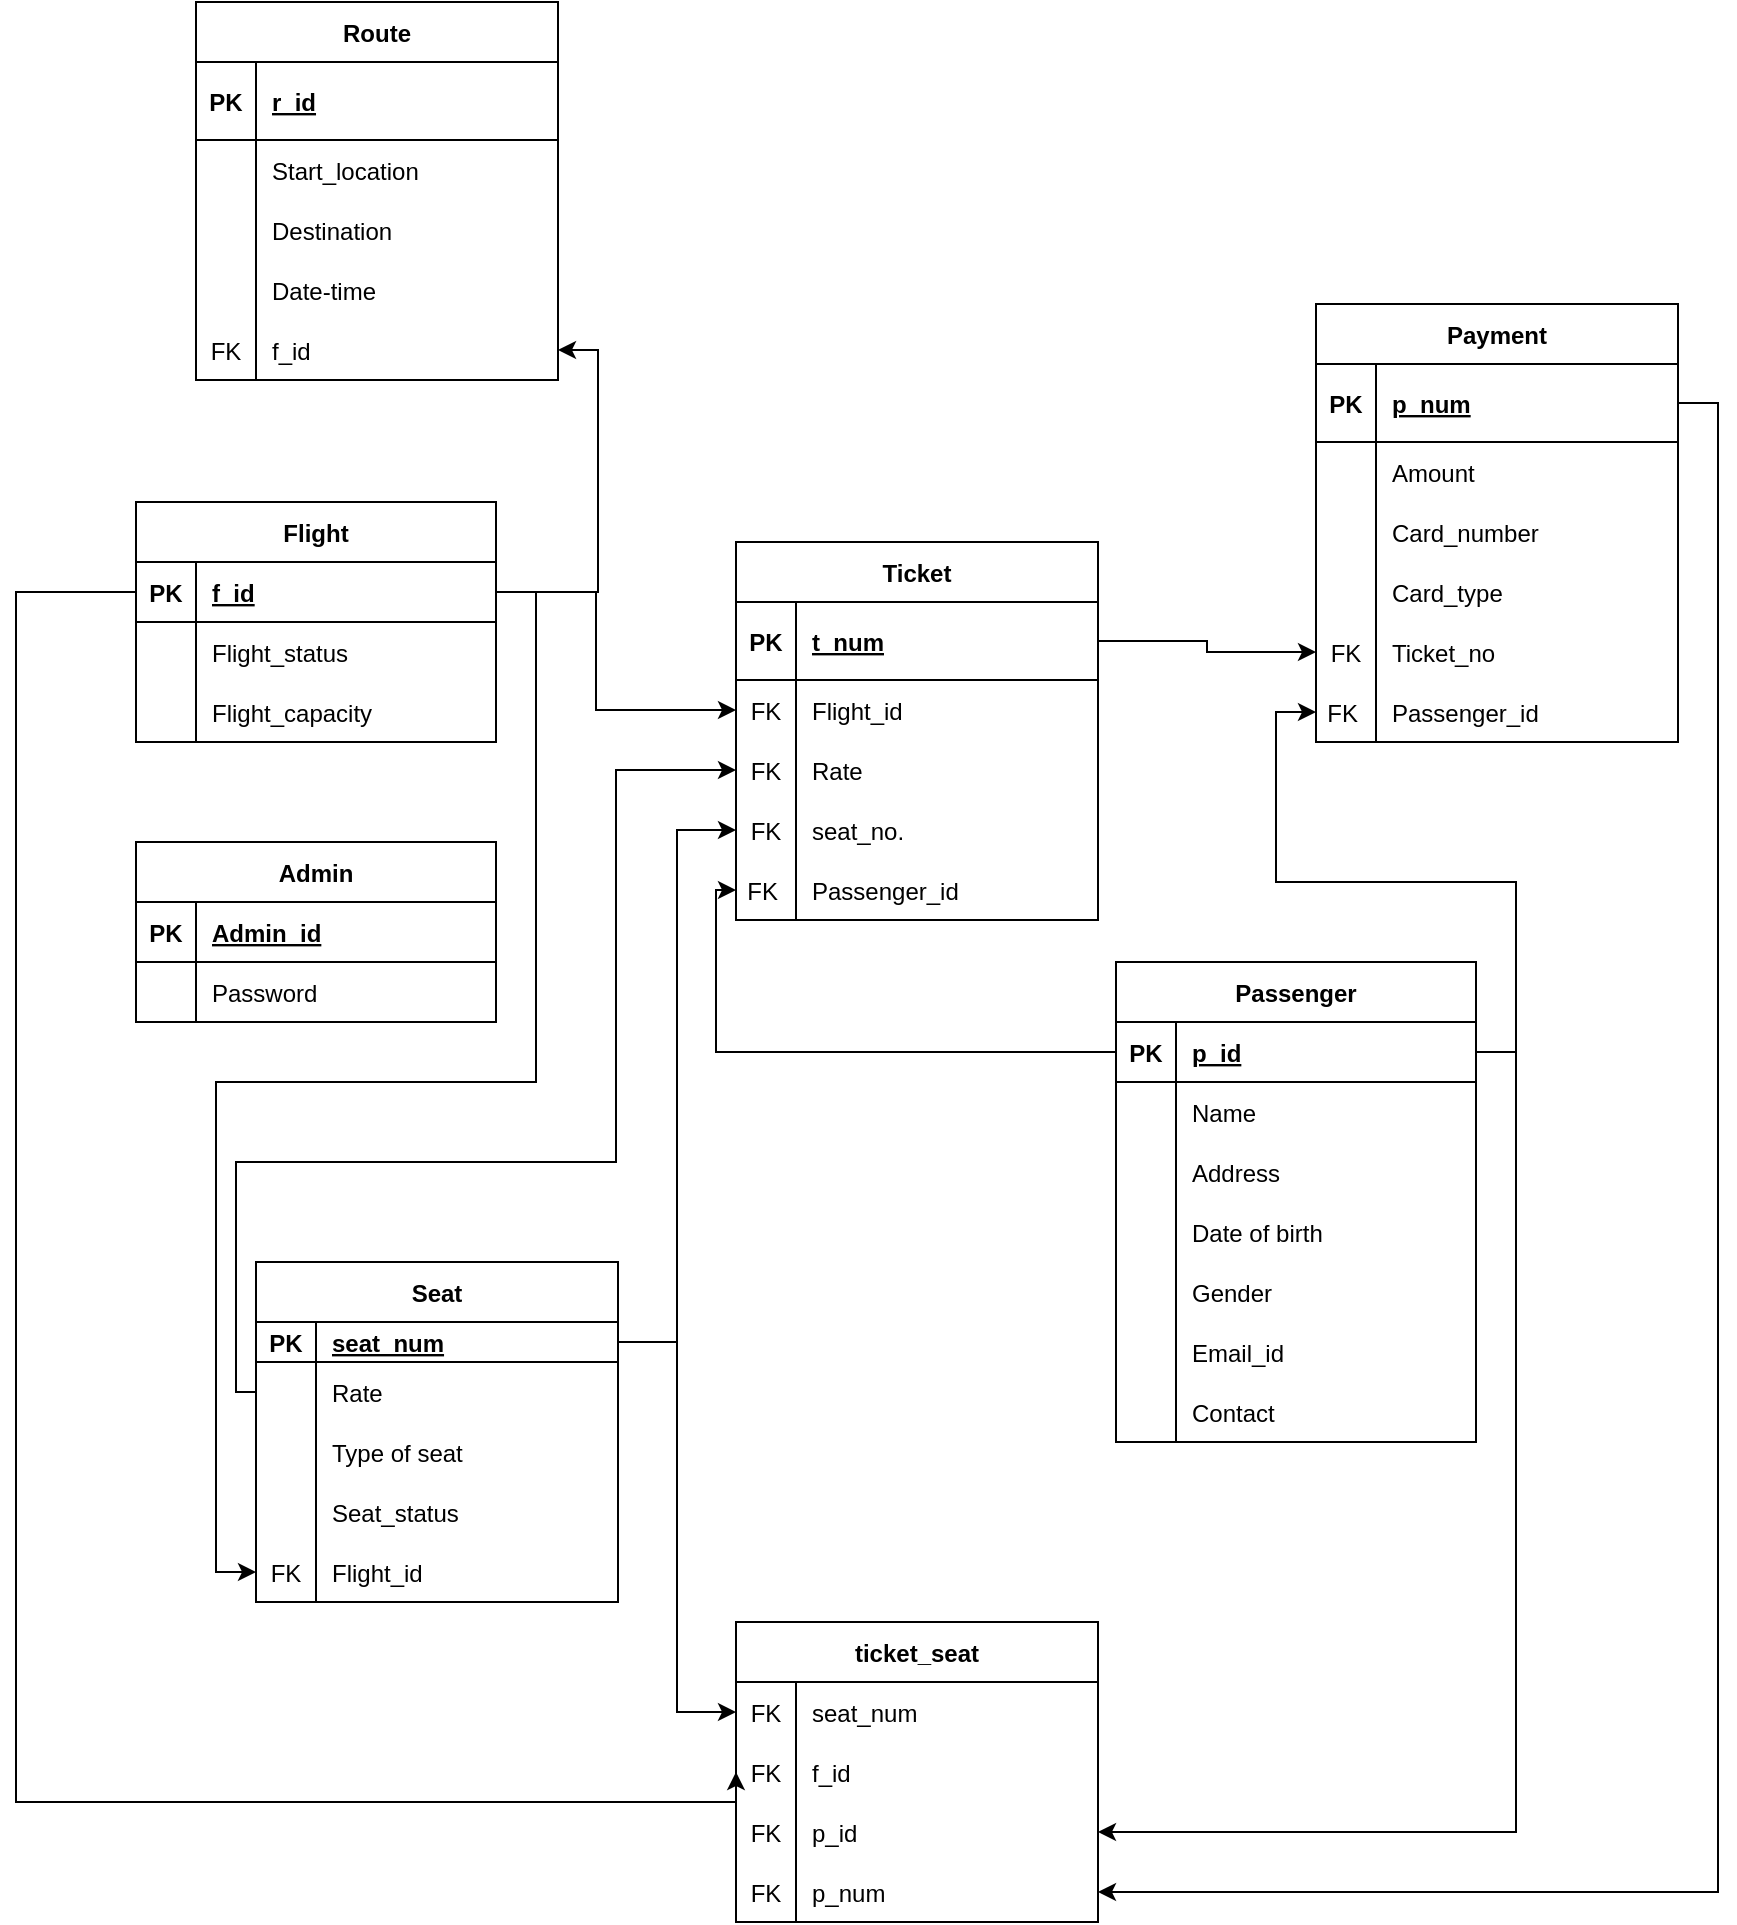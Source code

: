 <mxfile version="20.0.4" type="device"><diagram id="R_Bv6mcbypC4ig6yDeFG" name="Page-1"><mxGraphModel dx="1278" dy="1671" grid="1" gridSize="10" guides="1" tooltips="1" connect="1" arrows="1" fold="1" page="1" pageScale="1" pageWidth="850" pageHeight="1100" math="0" shadow="0"><root><mxCell id="0"/><mxCell id="1" parent="0"/><mxCell id="enppRQtZcSLrKWO6BxfS-20" value="Passenger" style="shape=table;startSize=30;container=1;collapsible=1;childLayout=tableLayout;fixedRows=1;rowLines=0;fontStyle=1;align=center;resizeLast=1;" parent="1" vertex="1"><mxGeometry x="970" y="340" width="180" height="240" as="geometry"/></mxCell><mxCell id="enppRQtZcSLrKWO6BxfS-21" value="" style="shape=tableRow;horizontal=0;startSize=0;swimlaneHead=0;swimlaneBody=0;fillColor=none;collapsible=0;dropTarget=0;points=[[0,0.5],[1,0.5]];portConstraint=eastwest;top=0;left=0;right=0;bottom=1;" parent="enppRQtZcSLrKWO6BxfS-20" vertex="1"><mxGeometry y="30" width="180" height="30" as="geometry"/></mxCell><mxCell id="enppRQtZcSLrKWO6BxfS-22" value="PK" style="shape=partialRectangle;connectable=0;fillColor=none;top=0;left=0;bottom=0;right=0;fontStyle=1;overflow=hidden;" parent="enppRQtZcSLrKWO6BxfS-21" vertex="1"><mxGeometry width="30" height="30" as="geometry"><mxRectangle width="30" height="30" as="alternateBounds"/></mxGeometry></mxCell><mxCell id="enppRQtZcSLrKWO6BxfS-23" value="p_id" style="shape=partialRectangle;connectable=0;fillColor=none;top=0;left=0;bottom=0;right=0;align=left;spacingLeft=6;fontStyle=5;overflow=hidden;" parent="enppRQtZcSLrKWO6BxfS-21" vertex="1"><mxGeometry x="30" width="150" height="30" as="geometry"><mxRectangle width="150" height="30" as="alternateBounds"/></mxGeometry></mxCell><mxCell id="enppRQtZcSLrKWO6BxfS-24" value="" style="shape=tableRow;horizontal=0;startSize=0;swimlaneHead=0;swimlaneBody=0;fillColor=none;collapsible=0;dropTarget=0;points=[[0,0.5],[1,0.5]];portConstraint=eastwest;top=0;left=0;right=0;bottom=0;" parent="enppRQtZcSLrKWO6BxfS-20" vertex="1"><mxGeometry y="60" width="180" height="30" as="geometry"/></mxCell><mxCell id="enppRQtZcSLrKWO6BxfS-25" value="" style="shape=partialRectangle;connectable=0;fillColor=none;top=0;left=0;bottom=0;right=0;editable=1;overflow=hidden;" parent="enppRQtZcSLrKWO6BxfS-24" vertex="1"><mxGeometry width="30" height="30" as="geometry"><mxRectangle width="30" height="30" as="alternateBounds"/></mxGeometry></mxCell><mxCell id="enppRQtZcSLrKWO6BxfS-26" value="Name" style="shape=partialRectangle;connectable=0;fillColor=none;top=0;left=0;bottom=0;right=0;align=left;spacingLeft=6;overflow=hidden;" parent="enppRQtZcSLrKWO6BxfS-24" vertex="1"><mxGeometry x="30" width="150" height="30" as="geometry"><mxRectangle width="150" height="30" as="alternateBounds"/></mxGeometry></mxCell><mxCell id="enppRQtZcSLrKWO6BxfS-27" value="" style="shape=tableRow;horizontal=0;startSize=0;swimlaneHead=0;swimlaneBody=0;fillColor=none;collapsible=0;dropTarget=0;points=[[0,0.5],[1,0.5]];portConstraint=eastwest;top=0;left=0;right=0;bottom=0;" parent="enppRQtZcSLrKWO6BxfS-20" vertex="1"><mxGeometry y="90" width="180" height="30" as="geometry"/></mxCell><mxCell id="enppRQtZcSLrKWO6BxfS-28" value="" style="shape=partialRectangle;connectable=0;fillColor=none;top=0;left=0;bottom=0;right=0;editable=1;overflow=hidden;" parent="enppRQtZcSLrKWO6BxfS-27" vertex="1"><mxGeometry width="30" height="30" as="geometry"><mxRectangle width="30" height="30" as="alternateBounds"/></mxGeometry></mxCell><mxCell id="enppRQtZcSLrKWO6BxfS-29" value="Address" style="shape=partialRectangle;connectable=0;fillColor=none;top=0;left=0;bottom=0;right=0;align=left;spacingLeft=6;overflow=hidden;" parent="enppRQtZcSLrKWO6BxfS-27" vertex="1"><mxGeometry x="30" width="150" height="30" as="geometry"><mxRectangle width="150" height="30" as="alternateBounds"/></mxGeometry></mxCell><mxCell id="enppRQtZcSLrKWO6BxfS-30" value="" style="shape=tableRow;horizontal=0;startSize=0;swimlaneHead=0;swimlaneBody=0;fillColor=none;collapsible=0;dropTarget=0;points=[[0,0.5],[1,0.5]];portConstraint=eastwest;top=0;left=0;right=0;bottom=0;" parent="enppRQtZcSLrKWO6BxfS-20" vertex="1"><mxGeometry y="120" width="180" height="30" as="geometry"/></mxCell><mxCell id="enppRQtZcSLrKWO6BxfS-31" value="" style="shape=partialRectangle;connectable=0;fillColor=none;top=0;left=0;bottom=0;right=0;editable=1;overflow=hidden;" parent="enppRQtZcSLrKWO6BxfS-30" vertex="1"><mxGeometry width="30" height="30" as="geometry"><mxRectangle width="30" height="30" as="alternateBounds"/></mxGeometry></mxCell><mxCell id="enppRQtZcSLrKWO6BxfS-32" value="Date of birth" style="shape=partialRectangle;connectable=0;fillColor=none;top=0;left=0;bottom=0;right=0;align=left;spacingLeft=6;overflow=hidden;" parent="enppRQtZcSLrKWO6BxfS-30" vertex="1"><mxGeometry x="30" width="150" height="30" as="geometry"><mxRectangle width="150" height="30" as="alternateBounds"/></mxGeometry></mxCell><mxCell id="enppRQtZcSLrKWO6BxfS-46" value="" style="shape=tableRow;horizontal=0;startSize=0;swimlaneHead=0;swimlaneBody=0;fillColor=none;collapsible=0;dropTarget=0;points=[[0,0.5],[1,0.5]];portConstraint=eastwest;top=0;left=0;right=0;bottom=0;" parent="enppRQtZcSLrKWO6BxfS-20" vertex="1"><mxGeometry y="150" width="180" height="30" as="geometry"/></mxCell><mxCell id="enppRQtZcSLrKWO6BxfS-47" value="" style="shape=partialRectangle;connectable=0;fillColor=none;top=0;left=0;bottom=0;right=0;editable=1;overflow=hidden;" parent="enppRQtZcSLrKWO6BxfS-46" vertex="1"><mxGeometry width="30" height="30" as="geometry"><mxRectangle width="30" height="30" as="alternateBounds"/></mxGeometry></mxCell><mxCell id="enppRQtZcSLrKWO6BxfS-48" value="Gender" style="shape=partialRectangle;connectable=0;fillColor=none;top=0;left=0;bottom=0;right=0;align=left;spacingLeft=6;overflow=hidden;" parent="enppRQtZcSLrKWO6BxfS-46" vertex="1"><mxGeometry x="30" width="150" height="30" as="geometry"><mxRectangle width="150" height="30" as="alternateBounds"/></mxGeometry></mxCell><mxCell id="enppRQtZcSLrKWO6BxfS-49" value="" style="shape=tableRow;horizontal=0;startSize=0;swimlaneHead=0;swimlaneBody=0;fillColor=none;collapsible=0;dropTarget=0;points=[[0,0.5],[1,0.5]];portConstraint=eastwest;top=0;left=0;right=0;bottom=0;" parent="enppRQtZcSLrKWO6BxfS-20" vertex="1"><mxGeometry y="180" width="180" height="30" as="geometry"/></mxCell><mxCell id="enppRQtZcSLrKWO6BxfS-50" value="" style="shape=partialRectangle;connectable=0;fillColor=none;top=0;left=0;bottom=0;right=0;editable=1;overflow=hidden;" parent="enppRQtZcSLrKWO6BxfS-49" vertex="1"><mxGeometry width="30" height="30" as="geometry"><mxRectangle width="30" height="30" as="alternateBounds"/></mxGeometry></mxCell><mxCell id="enppRQtZcSLrKWO6BxfS-51" value="Email_id" style="shape=partialRectangle;connectable=0;fillColor=none;top=0;left=0;bottom=0;right=0;align=left;spacingLeft=6;overflow=hidden;" parent="enppRQtZcSLrKWO6BxfS-49" vertex="1"><mxGeometry x="30" width="150" height="30" as="geometry"><mxRectangle width="150" height="30" as="alternateBounds"/></mxGeometry></mxCell><mxCell id="enppRQtZcSLrKWO6BxfS-52" value="" style="shape=tableRow;horizontal=0;startSize=0;swimlaneHead=0;swimlaneBody=0;fillColor=none;collapsible=0;dropTarget=0;points=[[0,0.5],[1,0.5]];portConstraint=eastwest;top=0;left=0;right=0;bottom=0;" parent="enppRQtZcSLrKWO6BxfS-20" vertex="1"><mxGeometry y="210" width="180" height="30" as="geometry"/></mxCell><mxCell id="enppRQtZcSLrKWO6BxfS-53" value="" style="shape=partialRectangle;connectable=0;fillColor=none;top=0;left=0;bottom=0;right=0;editable=1;overflow=hidden;" parent="enppRQtZcSLrKWO6BxfS-52" vertex="1"><mxGeometry width="30" height="30" as="geometry"><mxRectangle width="30" height="30" as="alternateBounds"/></mxGeometry></mxCell><mxCell id="enppRQtZcSLrKWO6BxfS-54" value="Contact" style="shape=partialRectangle;connectable=0;fillColor=none;top=0;left=0;bottom=0;right=0;align=left;spacingLeft=6;overflow=hidden;" parent="enppRQtZcSLrKWO6BxfS-52" vertex="1"><mxGeometry x="30" width="150" height="30" as="geometry"><mxRectangle width="150" height="30" as="alternateBounds"/></mxGeometry></mxCell><mxCell id="enppRQtZcSLrKWO6BxfS-143" value="Flight" style="shape=table;startSize=30;container=1;collapsible=1;childLayout=tableLayout;fixedRows=1;rowLines=0;fontStyle=1;align=center;resizeLast=1;" parent="1" vertex="1"><mxGeometry x="480" y="110" width="180" height="120" as="geometry"/></mxCell><mxCell id="enppRQtZcSLrKWO6BxfS-144" value="" style="shape=tableRow;horizontal=0;startSize=0;swimlaneHead=0;swimlaneBody=0;fillColor=none;collapsible=0;dropTarget=0;points=[[0,0.5],[1,0.5]];portConstraint=eastwest;top=0;left=0;right=0;bottom=1;" parent="enppRQtZcSLrKWO6BxfS-143" vertex="1"><mxGeometry y="30" width="180" height="30" as="geometry"/></mxCell><mxCell id="enppRQtZcSLrKWO6BxfS-145" value="PK" style="shape=partialRectangle;connectable=0;fillColor=none;top=0;left=0;bottom=0;right=0;fontStyle=1;overflow=hidden;" parent="enppRQtZcSLrKWO6BxfS-144" vertex="1"><mxGeometry width="30" height="30" as="geometry"><mxRectangle width="30" height="30" as="alternateBounds"/></mxGeometry></mxCell><mxCell id="enppRQtZcSLrKWO6BxfS-146" value="f_id" style="shape=partialRectangle;connectable=0;fillColor=none;top=0;left=0;bottom=0;right=0;align=left;spacingLeft=6;fontStyle=5;overflow=hidden;" parent="enppRQtZcSLrKWO6BxfS-144" vertex="1"><mxGeometry x="30" width="150" height="30" as="geometry"><mxRectangle width="150" height="30" as="alternateBounds"/></mxGeometry></mxCell><mxCell id="enppRQtZcSLrKWO6BxfS-147" value="" style="shape=tableRow;horizontal=0;startSize=0;swimlaneHead=0;swimlaneBody=0;fillColor=none;collapsible=0;dropTarget=0;points=[[0,0.5],[1,0.5]];portConstraint=eastwest;top=0;left=0;right=0;bottom=0;" parent="enppRQtZcSLrKWO6BxfS-143" vertex="1"><mxGeometry y="60" width="180" height="30" as="geometry"/></mxCell><mxCell id="enppRQtZcSLrKWO6BxfS-148" value="" style="shape=partialRectangle;connectable=0;fillColor=none;top=0;left=0;bottom=0;right=0;editable=1;overflow=hidden;" parent="enppRQtZcSLrKWO6BxfS-147" vertex="1"><mxGeometry width="30" height="30" as="geometry"><mxRectangle width="30" height="30" as="alternateBounds"/></mxGeometry></mxCell><mxCell id="enppRQtZcSLrKWO6BxfS-149" value="Flight_status" style="shape=partialRectangle;connectable=0;fillColor=none;top=0;left=0;bottom=0;right=0;align=left;spacingLeft=6;overflow=hidden;" parent="enppRQtZcSLrKWO6BxfS-147" vertex="1"><mxGeometry x="30" width="150" height="30" as="geometry"><mxRectangle width="150" height="30" as="alternateBounds"/></mxGeometry></mxCell><mxCell id="enppRQtZcSLrKWO6BxfS-150" value="" style="shape=tableRow;horizontal=0;startSize=0;swimlaneHead=0;swimlaneBody=0;fillColor=none;collapsible=0;dropTarget=0;points=[[0,0.5],[1,0.5]];portConstraint=eastwest;top=0;left=0;right=0;bottom=0;" parent="enppRQtZcSLrKWO6BxfS-143" vertex="1"><mxGeometry y="90" width="180" height="30" as="geometry"/></mxCell><mxCell id="enppRQtZcSLrKWO6BxfS-151" value="" style="shape=partialRectangle;connectable=0;fillColor=none;top=0;left=0;bottom=0;right=0;editable=1;overflow=hidden;" parent="enppRQtZcSLrKWO6BxfS-150" vertex="1"><mxGeometry width="30" height="30" as="geometry"><mxRectangle width="30" height="30" as="alternateBounds"/></mxGeometry></mxCell><mxCell id="enppRQtZcSLrKWO6BxfS-152" value="Flight_capacity" style="shape=partialRectangle;connectable=0;fillColor=none;top=0;left=0;bottom=0;right=0;align=left;spacingLeft=6;overflow=hidden;" parent="enppRQtZcSLrKWO6BxfS-150" vertex="1"><mxGeometry x="30" width="150" height="30" as="geometry"><mxRectangle width="150" height="30" as="alternateBounds"/></mxGeometry></mxCell><mxCell id="enppRQtZcSLrKWO6BxfS-165" value="Ticket" style="shape=table;startSize=30;container=1;collapsible=1;childLayout=tableLayout;fixedRows=1;rowLines=0;fontStyle=1;align=center;resizeLast=1;" parent="1" vertex="1"><mxGeometry x="780" y="130" width="181" height="189" as="geometry"/></mxCell><mxCell id="enppRQtZcSLrKWO6BxfS-166" value="" style="shape=tableRow;horizontal=0;startSize=0;swimlaneHead=0;swimlaneBody=0;fillColor=none;collapsible=0;dropTarget=0;points=[[0,0.5],[1,0.5]];portConstraint=eastwest;top=0;left=0;right=0;bottom=1;" parent="enppRQtZcSLrKWO6BxfS-165" vertex="1"><mxGeometry y="30" width="181" height="39" as="geometry"/></mxCell><mxCell id="enppRQtZcSLrKWO6BxfS-167" value="PK" style="shape=partialRectangle;connectable=0;fillColor=none;top=0;left=0;bottom=0;right=0;fontStyle=1;overflow=hidden;" parent="enppRQtZcSLrKWO6BxfS-166" vertex="1"><mxGeometry width="30" height="39" as="geometry"><mxRectangle width="30" height="39" as="alternateBounds"/></mxGeometry></mxCell><mxCell id="enppRQtZcSLrKWO6BxfS-168" value="t_num" style="shape=partialRectangle;connectable=0;fillColor=none;top=0;left=0;bottom=0;right=0;align=left;spacingLeft=6;fontStyle=5;overflow=hidden;" parent="enppRQtZcSLrKWO6BxfS-166" vertex="1"><mxGeometry x="30" width="151" height="39" as="geometry"><mxRectangle width="151" height="39" as="alternateBounds"/></mxGeometry></mxCell><mxCell id="enppRQtZcSLrKWO6BxfS-175" value="" style="shape=tableRow;horizontal=0;startSize=0;swimlaneHead=0;swimlaneBody=0;fillColor=none;collapsible=0;dropTarget=0;points=[[0,0.5],[1,0.5]];portConstraint=eastwest;top=0;left=0;right=0;bottom=0;" parent="enppRQtZcSLrKWO6BxfS-165" vertex="1"><mxGeometry y="69" width="181" height="30" as="geometry"/></mxCell><mxCell id="enppRQtZcSLrKWO6BxfS-176" value="FK" style="shape=partialRectangle;connectable=0;fillColor=none;top=0;left=0;bottom=0;right=0;editable=1;overflow=hidden;" parent="enppRQtZcSLrKWO6BxfS-175" vertex="1"><mxGeometry width="30" height="30" as="geometry"><mxRectangle width="30" height="30" as="alternateBounds"/></mxGeometry></mxCell><mxCell id="enppRQtZcSLrKWO6BxfS-177" value="Flight_id" style="shape=partialRectangle;connectable=0;fillColor=none;top=0;left=0;bottom=0;right=0;align=left;spacingLeft=6;overflow=hidden;" parent="enppRQtZcSLrKWO6BxfS-175" vertex="1"><mxGeometry x="30" width="151" height="30" as="geometry"><mxRectangle width="151" height="30" as="alternateBounds"/></mxGeometry></mxCell><mxCell id="enppRQtZcSLrKWO6BxfS-172" value="" style="shape=tableRow;horizontal=0;startSize=0;swimlaneHead=0;swimlaneBody=0;fillColor=none;collapsible=0;dropTarget=0;points=[[0,0.5],[1,0.5]];portConstraint=eastwest;top=0;left=0;right=0;bottom=0;" parent="enppRQtZcSLrKWO6BxfS-165" vertex="1"><mxGeometry y="99" width="181" height="30" as="geometry"/></mxCell><mxCell id="enppRQtZcSLrKWO6BxfS-173" value="FK" style="shape=partialRectangle;connectable=0;fillColor=none;top=0;left=0;bottom=0;right=0;editable=1;overflow=hidden;" parent="enppRQtZcSLrKWO6BxfS-172" vertex="1"><mxGeometry width="30" height="30" as="geometry"><mxRectangle width="30" height="30" as="alternateBounds"/></mxGeometry></mxCell><mxCell id="enppRQtZcSLrKWO6BxfS-174" value="Rate" style="shape=partialRectangle;connectable=0;fillColor=none;top=0;left=0;bottom=0;right=0;align=left;spacingLeft=6;overflow=hidden;" parent="enppRQtZcSLrKWO6BxfS-172" vertex="1"><mxGeometry x="30" width="151" height="30" as="geometry"><mxRectangle width="151" height="30" as="alternateBounds"/></mxGeometry></mxCell><mxCell id="enppRQtZcSLrKWO6BxfS-178" value="" style="shape=tableRow;horizontal=0;startSize=0;swimlaneHead=0;swimlaneBody=0;fillColor=none;collapsible=0;dropTarget=0;points=[[0,0.5],[1,0.5]];portConstraint=eastwest;top=0;left=0;right=0;bottom=0;" parent="enppRQtZcSLrKWO6BxfS-165" vertex="1"><mxGeometry y="129" width="181" height="30" as="geometry"/></mxCell><mxCell id="enppRQtZcSLrKWO6BxfS-179" value="FK" style="shape=partialRectangle;connectable=0;fillColor=none;top=0;left=0;bottom=0;right=0;editable=1;overflow=hidden;" parent="enppRQtZcSLrKWO6BxfS-178" vertex="1"><mxGeometry width="30" height="30" as="geometry"><mxRectangle width="30" height="30" as="alternateBounds"/></mxGeometry></mxCell><mxCell id="enppRQtZcSLrKWO6BxfS-180" value="seat_no." style="shape=partialRectangle;connectable=0;fillColor=none;top=0;left=0;bottom=0;right=0;align=left;spacingLeft=6;overflow=hidden;" parent="enppRQtZcSLrKWO6BxfS-178" vertex="1"><mxGeometry x="30" width="151" height="30" as="geometry"><mxRectangle width="151" height="30" as="alternateBounds"/></mxGeometry></mxCell><mxCell id="enppRQtZcSLrKWO6BxfS-169" value="" style="shape=tableRow;horizontal=0;startSize=0;swimlaneHead=0;swimlaneBody=0;fillColor=none;collapsible=0;dropTarget=0;points=[[0,0.5],[1,0.5]];portConstraint=eastwest;top=0;left=0;right=0;bottom=0;" parent="enppRQtZcSLrKWO6BxfS-165" vertex="1"><mxGeometry y="159" width="181" height="30" as="geometry"/></mxCell><mxCell id="enppRQtZcSLrKWO6BxfS-170" value="FK " style="shape=partialRectangle;connectable=0;fillColor=none;top=0;left=0;bottom=0;right=0;editable=1;overflow=hidden;" parent="enppRQtZcSLrKWO6BxfS-169" vertex="1"><mxGeometry width="30" height="30" as="geometry"><mxRectangle width="30" height="30" as="alternateBounds"/></mxGeometry></mxCell><mxCell id="enppRQtZcSLrKWO6BxfS-171" value="Passenger_id" style="shape=partialRectangle;connectable=0;fillColor=none;top=0;left=0;bottom=0;right=0;align=left;spacingLeft=6;overflow=hidden;" parent="enppRQtZcSLrKWO6BxfS-169" vertex="1"><mxGeometry x="30" width="151" height="30" as="geometry"><mxRectangle width="151" height="30" as="alternateBounds"/></mxGeometry></mxCell><mxCell id="enppRQtZcSLrKWO6BxfS-189" value="Seat" style="shape=table;startSize=30;container=1;collapsible=1;childLayout=tableLayout;fixedRows=1;rowLines=0;fontStyle=1;align=center;resizeLast=1;" parent="1" vertex="1"><mxGeometry x="540" y="490" width="181" height="170" as="geometry"/></mxCell><mxCell id="enppRQtZcSLrKWO6BxfS-190" value="" style="shape=tableRow;horizontal=0;startSize=0;swimlaneHead=0;swimlaneBody=0;fillColor=none;collapsible=0;dropTarget=0;points=[[0,0.5],[1,0.5]];portConstraint=eastwest;top=0;left=0;right=0;bottom=1;" parent="enppRQtZcSLrKWO6BxfS-189" vertex="1"><mxGeometry y="30" width="181" height="20" as="geometry"/></mxCell><mxCell id="enppRQtZcSLrKWO6BxfS-191" value="PK" style="shape=partialRectangle;connectable=0;fillColor=none;top=0;left=0;bottom=0;right=0;fontStyle=1;overflow=hidden;" parent="enppRQtZcSLrKWO6BxfS-190" vertex="1"><mxGeometry width="30" height="20" as="geometry"><mxRectangle width="30" height="20" as="alternateBounds"/></mxGeometry></mxCell><mxCell id="enppRQtZcSLrKWO6BxfS-192" value="seat_num" style="shape=partialRectangle;connectable=0;fillColor=none;top=0;left=0;bottom=0;right=0;align=left;spacingLeft=6;fontStyle=5;overflow=hidden;" parent="enppRQtZcSLrKWO6BxfS-190" vertex="1"><mxGeometry x="30" width="151" height="20" as="geometry"><mxRectangle width="151" height="20" as="alternateBounds"/></mxGeometry></mxCell><mxCell id="enppRQtZcSLrKWO6BxfS-196" value="" style="shape=tableRow;horizontal=0;startSize=0;swimlaneHead=0;swimlaneBody=0;fillColor=none;collapsible=0;dropTarget=0;points=[[0,0.5],[1,0.5]];portConstraint=eastwest;top=0;left=0;right=0;bottom=0;" parent="enppRQtZcSLrKWO6BxfS-189" vertex="1"><mxGeometry y="50" width="181" height="30" as="geometry"/></mxCell><mxCell id="enppRQtZcSLrKWO6BxfS-197" value="" style="shape=partialRectangle;connectable=0;fillColor=none;top=0;left=0;bottom=0;right=0;editable=1;overflow=hidden;" parent="enppRQtZcSLrKWO6BxfS-196" vertex="1"><mxGeometry width="30" height="30" as="geometry"><mxRectangle width="30" height="30" as="alternateBounds"/></mxGeometry></mxCell><mxCell id="enppRQtZcSLrKWO6BxfS-198" value="Rate" style="shape=partialRectangle;connectable=0;fillColor=none;top=0;left=0;bottom=0;right=0;align=left;spacingLeft=6;overflow=hidden;" parent="enppRQtZcSLrKWO6BxfS-196" vertex="1"><mxGeometry x="30" width="151" height="30" as="geometry"><mxRectangle width="151" height="30" as="alternateBounds"/></mxGeometry></mxCell><mxCell id="enppRQtZcSLrKWO6BxfS-193" value="" style="shape=tableRow;horizontal=0;startSize=0;swimlaneHead=0;swimlaneBody=0;fillColor=none;collapsible=0;dropTarget=0;points=[[0,0.5],[1,0.5]];portConstraint=eastwest;top=0;left=0;right=0;bottom=0;" parent="enppRQtZcSLrKWO6BxfS-189" vertex="1"><mxGeometry y="80" width="181" height="30" as="geometry"/></mxCell><mxCell id="enppRQtZcSLrKWO6BxfS-194" value="" style="shape=partialRectangle;connectable=0;fillColor=none;top=0;left=0;bottom=0;right=0;editable=1;overflow=hidden;" parent="enppRQtZcSLrKWO6BxfS-193" vertex="1"><mxGeometry width="30" height="30" as="geometry"><mxRectangle width="30" height="30" as="alternateBounds"/></mxGeometry></mxCell><mxCell id="enppRQtZcSLrKWO6BxfS-195" value="Type of seat" style="shape=partialRectangle;connectable=0;fillColor=none;top=0;left=0;bottom=0;right=0;align=left;spacingLeft=6;overflow=hidden;" parent="enppRQtZcSLrKWO6BxfS-193" vertex="1"><mxGeometry x="30" width="151" height="30" as="geometry"><mxRectangle width="151" height="30" as="alternateBounds"/></mxGeometry></mxCell><mxCell id="enppRQtZcSLrKWO6BxfS-202" value="" style="shape=tableRow;horizontal=0;startSize=0;swimlaneHead=0;swimlaneBody=0;fillColor=none;collapsible=0;dropTarget=0;points=[[0,0.5],[1,0.5]];portConstraint=eastwest;top=0;left=0;right=0;bottom=0;" parent="enppRQtZcSLrKWO6BxfS-189" vertex="1"><mxGeometry y="110" width="181" height="30" as="geometry"/></mxCell><mxCell id="enppRQtZcSLrKWO6BxfS-203" value="" style="shape=partialRectangle;connectable=0;fillColor=none;top=0;left=0;bottom=0;right=0;editable=1;overflow=hidden;" parent="enppRQtZcSLrKWO6BxfS-202" vertex="1"><mxGeometry width="30" height="30" as="geometry"><mxRectangle width="30" height="30" as="alternateBounds"/></mxGeometry></mxCell><mxCell id="enppRQtZcSLrKWO6BxfS-204" value="Seat_status" style="shape=partialRectangle;connectable=0;fillColor=none;top=0;left=0;bottom=0;right=0;align=left;spacingLeft=6;overflow=hidden;" parent="enppRQtZcSLrKWO6BxfS-202" vertex="1"><mxGeometry x="30" width="151" height="30" as="geometry"><mxRectangle width="151" height="30" as="alternateBounds"/></mxGeometry></mxCell><mxCell id="enppRQtZcSLrKWO6BxfS-199" value="" style="shape=tableRow;horizontal=0;startSize=0;swimlaneHead=0;swimlaneBody=0;fillColor=none;collapsible=0;dropTarget=0;points=[[0,0.5],[1,0.5]];portConstraint=eastwest;top=0;left=0;right=0;bottom=0;" parent="enppRQtZcSLrKWO6BxfS-189" vertex="1"><mxGeometry y="140" width="181" height="30" as="geometry"/></mxCell><mxCell id="enppRQtZcSLrKWO6BxfS-200" value="FK" style="shape=partialRectangle;connectable=0;fillColor=none;top=0;left=0;bottom=0;right=0;editable=1;overflow=hidden;" parent="enppRQtZcSLrKWO6BxfS-199" vertex="1"><mxGeometry width="30" height="30" as="geometry"><mxRectangle width="30" height="30" as="alternateBounds"/></mxGeometry></mxCell><mxCell id="enppRQtZcSLrKWO6BxfS-201" value="Flight_id" style="shape=partialRectangle;connectable=0;fillColor=none;top=0;left=0;bottom=0;right=0;align=left;spacingLeft=6;overflow=hidden;" parent="enppRQtZcSLrKWO6BxfS-199" vertex="1"><mxGeometry x="30" width="151" height="30" as="geometry"><mxRectangle width="151" height="30" as="alternateBounds"/></mxGeometry></mxCell><mxCell id="enppRQtZcSLrKWO6BxfS-205" value="Route" style="shape=table;startSize=30;container=1;collapsible=1;childLayout=tableLayout;fixedRows=1;rowLines=0;fontStyle=1;align=center;resizeLast=1;" parent="1" vertex="1"><mxGeometry x="510" y="-140" width="181" height="189" as="geometry"/></mxCell><mxCell id="enppRQtZcSLrKWO6BxfS-206" value="" style="shape=tableRow;horizontal=0;startSize=0;swimlaneHead=0;swimlaneBody=0;fillColor=none;collapsible=0;dropTarget=0;points=[[0,0.5],[1,0.5]];portConstraint=eastwest;top=0;left=0;right=0;bottom=1;" parent="enppRQtZcSLrKWO6BxfS-205" vertex="1"><mxGeometry y="30" width="181" height="39" as="geometry"/></mxCell><mxCell id="enppRQtZcSLrKWO6BxfS-207" value="PK" style="shape=partialRectangle;connectable=0;fillColor=none;top=0;left=0;bottom=0;right=0;fontStyle=1;overflow=hidden;" parent="enppRQtZcSLrKWO6BxfS-206" vertex="1"><mxGeometry width="30" height="39" as="geometry"><mxRectangle width="30" height="39" as="alternateBounds"/></mxGeometry></mxCell><mxCell id="enppRQtZcSLrKWO6BxfS-208" value="r_id" style="shape=partialRectangle;connectable=0;fillColor=none;top=0;left=0;bottom=0;right=0;align=left;spacingLeft=6;fontStyle=5;overflow=hidden;" parent="enppRQtZcSLrKWO6BxfS-206" vertex="1"><mxGeometry x="30" width="151" height="39" as="geometry"><mxRectangle width="151" height="39" as="alternateBounds"/></mxGeometry></mxCell><mxCell id="enppRQtZcSLrKWO6BxfS-209" value="" style="shape=tableRow;horizontal=0;startSize=0;swimlaneHead=0;swimlaneBody=0;fillColor=none;collapsible=0;dropTarget=0;points=[[0,0.5],[1,0.5]];portConstraint=eastwest;top=0;left=0;right=0;bottom=0;" parent="enppRQtZcSLrKWO6BxfS-205" vertex="1"><mxGeometry y="69" width="181" height="30" as="geometry"/></mxCell><mxCell id="enppRQtZcSLrKWO6BxfS-210" value="" style="shape=partialRectangle;connectable=0;fillColor=none;top=0;left=0;bottom=0;right=0;editable=1;overflow=hidden;" parent="enppRQtZcSLrKWO6BxfS-209" vertex="1"><mxGeometry width="30" height="30" as="geometry"><mxRectangle width="30" height="30" as="alternateBounds"/></mxGeometry></mxCell><mxCell id="enppRQtZcSLrKWO6BxfS-211" value="Start_location" style="shape=partialRectangle;connectable=0;fillColor=none;top=0;left=0;bottom=0;right=0;align=left;spacingLeft=6;overflow=hidden;" parent="enppRQtZcSLrKWO6BxfS-209" vertex="1"><mxGeometry x="30" width="151" height="30" as="geometry"><mxRectangle width="151" height="30" as="alternateBounds"/></mxGeometry></mxCell><mxCell id="enppRQtZcSLrKWO6BxfS-212" value="" style="shape=tableRow;horizontal=0;startSize=0;swimlaneHead=0;swimlaneBody=0;fillColor=none;collapsible=0;dropTarget=0;points=[[0,0.5],[1,0.5]];portConstraint=eastwest;top=0;left=0;right=0;bottom=0;" parent="enppRQtZcSLrKWO6BxfS-205" vertex="1"><mxGeometry y="99" width="181" height="30" as="geometry"/></mxCell><mxCell id="enppRQtZcSLrKWO6BxfS-213" value="" style="shape=partialRectangle;connectable=0;fillColor=none;top=0;left=0;bottom=0;right=0;editable=1;overflow=hidden;" parent="enppRQtZcSLrKWO6BxfS-212" vertex="1"><mxGeometry width="30" height="30" as="geometry"><mxRectangle width="30" height="30" as="alternateBounds"/></mxGeometry></mxCell><mxCell id="enppRQtZcSLrKWO6BxfS-214" value="Destination" style="shape=partialRectangle;connectable=0;fillColor=none;top=0;left=0;bottom=0;right=0;align=left;spacingLeft=6;overflow=hidden;" parent="enppRQtZcSLrKWO6BxfS-212" vertex="1"><mxGeometry x="30" width="151" height="30" as="geometry"><mxRectangle width="151" height="30" as="alternateBounds"/></mxGeometry></mxCell><mxCell id="enppRQtZcSLrKWO6BxfS-215" value="" style="shape=tableRow;horizontal=0;startSize=0;swimlaneHead=0;swimlaneBody=0;fillColor=none;collapsible=0;dropTarget=0;points=[[0,0.5],[1,0.5]];portConstraint=eastwest;top=0;left=0;right=0;bottom=0;" parent="enppRQtZcSLrKWO6BxfS-205" vertex="1"><mxGeometry y="129" width="181" height="30" as="geometry"/></mxCell><mxCell id="enppRQtZcSLrKWO6BxfS-216" value="" style="shape=partialRectangle;connectable=0;fillColor=none;top=0;left=0;bottom=0;right=0;editable=1;overflow=hidden;" parent="enppRQtZcSLrKWO6BxfS-215" vertex="1"><mxGeometry width="30" height="30" as="geometry"><mxRectangle width="30" height="30" as="alternateBounds"/></mxGeometry></mxCell><mxCell id="enppRQtZcSLrKWO6BxfS-217" value="Date-time" style="shape=partialRectangle;connectable=0;fillColor=none;top=0;left=0;bottom=0;right=0;align=left;spacingLeft=6;overflow=hidden;" parent="enppRQtZcSLrKWO6BxfS-215" vertex="1"><mxGeometry x="30" width="151" height="30" as="geometry"><mxRectangle width="151" height="30" as="alternateBounds"/></mxGeometry></mxCell><mxCell id="enppRQtZcSLrKWO6BxfS-218" value="" style="shape=tableRow;horizontal=0;startSize=0;swimlaneHead=0;swimlaneBody=0;fillColor=none;collapsible=0;dropTarget=0;points=[[0,0.5],[1,0.5]];portConstraint=eastwest;top=0;left=0;right=0;bottom=0;" parent="enppRQtZcSLrKWO6BxfS-205" vertex="1"><mxGeometry y="159" width="181" height="30" as="geometry"/></mxCell><mxCell id="enppRQtZcSLrKWO6BxfS-219" value="FK" style="shape=partialRectangle;connectable=0;fillColor=none;top=0;left=0;bottom=0;right=0;editable=1;overflow=hidden;" parent="enppRQtZcSLrKWO6BxfS-218" vertex="1"><mxGeometry width="30" height="30" as="geometry"><mxRectangle width="30" height="30" as="alternateBounds"/></mxGeometry></mxCell><mxCell id="enppRQtZcSLrKWO6BxfS-220" value="f_id" style="shape=partialRectangle;connectable=0;fillColor=none;top=0;left=0;bottom=0;right=0;align=left;spacingLeft=6;overflow=hidden;" parent="enppRQtZcSLrKWO6BxfS-218" vertex="1"><mxGeometry x="30" width="151" height="30" as="geometry"><mxRectangle width="151" height="30" as="alternateBounds"/></mxGeometry></mxCell><mxCell id="enppRQtZcSLrKWO6BxfS-221" value="Payment" style="shape=table;startSize=30;container=1;collapsible=1;childLayout=tableLayout;fixedRows=1;rowLines=0;fontStyle=1;align=center;resizeLast=1;" parent="1" vertex="1"><mxGeometry x="1070" y="11" width="181" height="219" as="geometry"/></mxCell><mxCell id="enppRQtZcSLrKWO6BxfS-222" value="" style="shape=tableRow;horizontal=0;startSize=0;swimlaneHead=0;swimlaneBody=0;fillColor=none;collapsible=0;dropTarget=0;points=[[0,0.5],[1,0.5]];portConstraint=eastwest;top=0;left=0;right=0;bottom=1;" parent="enppRQtZcSLrKWO6BxfS-221" vertex="1"><mxGeometry y="30" width="181" height="39" as="geometry"/></mxCell><mxCell id="enppRQtZcSLrKWO6BxfS-223" value="PK" style="shape=partialRectangle;connectable=0;fillColor=none;top=0;left=0;bottom=0;right=0;fontStyle=1;overflow=hidden;" parent="enppRQtZcSLrKWO6BxfS-222" vertex="1"><mxGeometry width="30" height="39" as="geometry"><mxRectangle width="30" height="39" as="alternateBounds"/></mxGeometry></mxCell><mxCell id="enppRQtZcSLrKWO6BxfS-224" value="p_num" style="shape=partialRectangle;connectable=0;fillColor=none;top=0;left=0;bottom=0;right=0;align=left;spacingLeft=6;fontStyle=5;overflow=hidden;" parent="enppRQtZcSLrKWO6BxfS-222" vertex="1"><mxGeometry x="30" width="151" height="39" as="geometry"><mxRectangle width="151" height="39" as="alternateBounds"/></mxGeometry></mxCell><mxCell id="enppRQtZcSLrKWO6BxfS-228" value="" style="shape=tableRow;horizontal=0;startSize=0;swimlaneHead=0;swimlaneBody=0;fillColor=none;collapsible=0;dropTarget=0;points=[[0,0.5],[1,0.5]];portConstraint=eastwest;top=0;left=0;right=0;bottom=0;" parent="enppRQtZcSLrKWO6BxfS-221" vertex="1"><mxGeometry y="69" width="181" height="30" as="geometry"/></mxCell><mxCell id="enppRQtZcSLrKWO6BxfS-229" value="" style="shape=partialRectangle;connectable=0;fillColor=none;top=0;left=0;bottom=0;right=0;editable=1;overflow=hidden;" parent="enppRQtZcSLrKWO6BxfS-228" vertex="1"><mxGeometry width="30" height="30" as="geometry"><mxRectangle width="30" height="30" as="alternateBounds"/></mxGeometry></mxCell><mxCell id="enppRQtZcSLrKWO6BxfS-230" value="Amount" style="shape=partialRectangle;connectable=0;fillColor=none;top=0;left=0;bottom=0;right=0;align=left;spacingLeft=6;overflow=hidden;" parent="enppRQtZcSLrKWO6BxfS-228" vertex="1"><mxGeometry x="30" width="151" height="30" as="geometry"><mxRectangle width="151" height="30" as="alternateBounds"/></mxGeometry></mxCell><mxCell id="enppRQtZcSLrKWO6BxfS-231" value="" style="shape=tableRow;horizontal=0;startSize=0;swimlaneHead=0;swimlaneBody=0;fillColor=none;collapsible=0;dropTarget=0;points=[[0,0.5],[1,0.5]];portConstraint=eastwest;top=0;left=0;right=0;bottom=0;" parent="enppRQtZcSLrKWO6BxfS-221" vertex="1"><mxGeometry y="99" width="181" height="30" as="geometry"/></mxCell><mxCell id="enppRQtZcSLrKWO6BxfS-232" value="" style="shape=partialRectangle;connectable=0;fillColor=none;top=0;left=0;bottom=0;right=0;editable=1;overflow=hidden;" parent="enppRQtZcSLrKWO6BxfS-231" vertex="1"><mxGeometry width="30" height="30" as="geometry"><mxRectangle width="30" height="30" as="alternateBounds"/></mxGeometry></mxCell><mxCell id="enppRQtZcSLrKWO6BxfS-233" value="Card_number" style="shape=partialRectangle;connectable=0;fillColor=none;top=0;left=0;bottom=0;right=0;align=left;spacingLeft=6;overflow=hidden;" parent="enppRQtZcSLrKWO6BxfS-231" vertex="1"><mxGeometry x="30" width="151" height="30" as="geometry"><mxRectangle width="151" height="30" as="alternateBounds"/></mxGeometry></mxCell><mxCell id="enppRQtZcSLrKWO6BxfS-237" value="" style="shape=tableRow;horizontal=0;startSize=0;swimlaneHead=0;swimlaneBody=0;fillColor=none;collapsible=0;dropTarget=0;points=[[0,0.5],[1,0.5]];portConstraint=eastwest;top=0;left=0;right=0;bottom=0;" parent="enppRQtZcSLrKWO6BxfS-221" vertex="1"><mxGeometry y="129" width="181" height="30" as="geometry"/></mxCell><mxCell id="enppRQtZcSLrKWO6BxfS-238" value="" style="shape=partialRectangle;connectable=0;fillColor=none;top=0;left=0;bottom=0;right=0;editable=1;overflow=hidden;" parent="enppRQtZcSLrKWO6BxfS-237" vertex="1"><mxGeometry width="30" height="30" as="geometry"><mxRectangle width="30" height="30" as="alternateBounds"/></mxGeometry></mxCell><mxCell id="enppRQtZcSLrKWO6BxfS-239" value="Card_type" style="shape=partialRectangle;connectable=0;fillColor=none;top=0;left=0;bottom=0;right=0;align=left;spacingLeft=6;overflow=hidden;" parent="enppRQtZcSLrKWO6BxfS-237" vertex="1"><mxGeometry x="30" width="151" height="30" as="geometry"><mxRectangle width="151" height="30" as="alternateBounds"/></mxGeometry></mxCell><mxCell id="enppRQtZcSLrKWO6BxfS-234" value="" style="shape=tableRow;horizontal=0;startSize=0;swimlaneHead=0;swimlaneBody=0;fillColor=none;collapsible=0;dropTarget=0;points=[[0,0.5],[1,0.5]];portConstraint=eastwest;top=0;left=0;right=0;bottom=0;" parent="enppRQtZcSLrKWO6BxfS-221" vertex="1"><mxGeometry y="159" width="181" height="30" as="geometry"/></mxCell><mxCell id="enppRQtZcSLrKWO6BxfS-235" value="FK" style="shape=partialRectangle;connectable=0;fillColor=none;top=0;left=0;bottom=0;right=0;editable=1;overflow=hidden;" parent="enppRQtZcSLrKWO6BxfS-234" vertex="1"><mxGeometry width="30" height="30" as="geometry"><mxRectangle width="30" height="30" as="alternateBounds"/></mxGeometry></mxCell><mxCell id="enppRQtZcSLrKWO6BxfS-236" value="Ticket_no" style="shape=partialRectangle;connectable=0;fillColor=none;top=0;left=0;bottom=0;right=0;align=left;spacingLeft=6;overflow=hidden;" parent="enppRQtZcSLrKWO6BxfS-234" vertex="1"><mxGeometry x="30" width="151" height="30" as="geometry"><mxRectangle width="151" height="30" as="alternateBounds"/></mxGeometry></mxCell><mxCell id="enppRQtZcSLrKWO6BxfS-225" value="" style="shape=tableRow;horizontal=0;startSize=0;swimlaneHead=0;swimlaneBody=0;fillColor=none;collapsible=0;dropTarget=0;points=[[0,0.5],[1,0.5]];portConstraint=eastwest;top=0;left=0;right=0;bottom=0;" parent="enppRQtZcSLrKWO6BxfS-221" vertex="1"><mxGeometry y="189" width="181" height="30" as="geometry"/></mxCell><mxCell id="enppRQtZcSLrKWO6BxfS-226" value="FK " style="shape=partialRectangle;connectable=0;fillColor=none;top=0;left=0;bottom=0;right=0;editable=1;overflow=hidden;" parent="enppRQtZcSLrKWO6BxfS-225" vertex="1"><mxGeometry width="30" height="30" as="geometry"><mxRectangle width="30" height="30" as="alternateBounds"/></mxGeometry></mxCell><mxCell id="enppRQtZcSLrKWO6BxfS-227" value="Passenger_id" style="shape=partialRectangle;connectable=0;fillColor=none;top=0;left=0;bottom=0;right=0;align=left;spacingLeft=6;overflow=hidden;" parent="enppRQtZcSLrKWO6BxfS-225" vertex="1"><mxGeometry x="30" width="151" height="30" as="geometry"><mxRectangle width="151" height="30" as="alternateBounds"/></mxGeometry></mxCell><mxCell id="enppRQtZcSLrKWO6BxfS-240" value="Admin" style="shape=table;startSize=30;container=1;collapsible=1;childLayout=tableLayout;fixedRows=1;rowLines=0;fontStyle=1;align=center;resizeLast=1;" parent="1" vertex="1"><mxGeometry x="480" y="280" width="180" height="90" as="geometry"/></mxCell><mxCell id="enppRQtZcSLrKWO6BxfS-241" value="" style="shape=tableRow;horizontal=0;startSize=0;swimlaneHead=0;swimlaneBody=0;fillColor=none;collapsible=0;dropTarget=0;points=[[0,0.5],[1,0.5]];portConstraint=eastwest;top=0;left=0;right=0;bottom=1;" parent="enppRQtZcSLrKWO6BxfS-240" vertex="1"><mxGeometry y="30" width="180" height="30" as="geometry"/></mxCell><mxCell id="enppRQtZcSLrKWO6BxfS-242" value="PK" style="shape=partialRectangle;connectable=0;fillColor=none;top=0;left=0;bottom=0;right=0;fontStyle=1;overflow=hidden;" parent="enppRQtZcSLrKWO6BxfS-241" vertex="1"><mxGeometry width="30" height="30" as="geometry"><mxRectangle width="30" height="30" as="alternateBounds"/></mxGeometry></mxCell><mxCell id="enppRQtZcSLrKWO6BxfS-243" value="Admin_id" style="shape=partialRectangle;connectable=0;fillColor=none;top=0;left=0;bottom=0;right=0;align=left;spacingLeft=6;fontStyle=5;overflow=hidden;" parent="enppRQtZcSLrKWO6BxfS-241" vertex="1"><mxGeometry x="30" width="150" height="30" as="geometry"><mxRectangle width="150" height="30" as="alternateBounds"/></mxGeometry></mxCell><mxCell id="enppRQtZcSLrKWO6BxfS-247" value="" style="shape=tableRow;horizontal=0;startSize=0;swimlaneHead=0;swimlaneBody=0;fillColor=none;collapsible=0;dropTarget=0;points=[[0,0.5],[1,0.5]];portConstraint=eastwest;top=0;left=0;right=0;bottom=0;" parent="enppRQtZcSLrKWO6BxfS-240" vertex="1"><mxGeometry y="60" width="180" height="30" as="geometry"/></mxCell><mxCell id="enppRQtZcSLrKWO6BxfS-248" value="" style="shape=partialRectangle;connectable=0;fillColor=none;top=0;left=0;bottom=0;right=0;editable=1;overflow=hidden;" parent="enppRQtZcSLrKWO6BxfS-247" vertex="1"><mxGeometry width="30" height="30" as="geometry"><mxRectangle width="30" height="30" as="alternateBounds"/></mxGeometry></mxCell><mxCell id="enppRQtZcSLrKWO6BxfS-249" value="Password" style="shape=partialRectangle;connectable=0;fillColor=none;top=0;left=0;bottom=0;right=0;align=left;spacingLeft=6;overflow=hidden;" parent="enppRQtZcSLrKWO6BxfS-247" vertex="1"><mxGeometry x="30" width="150" height="30" as="geometry"><mxRectangle width="150" height="30" as="alternateBounds"/></mxGeometry></mxCell><mxCell id="enppRQtZcSLrKWO6BxfS-253" style="edgeStyle=orthogonalEdgeStyle;rounded=0;orthogonalLoop=1;jettySize=auto;html=1;exitX=1;exitY=0.5;exitDx=0;exitDy=0;entryX=0;entryY=0.5;entryDx=0;entryDy=0;" parent="1" source="enppRQtZcSLrKWO6BxfS-144" target="enppRQtZcSLrKWO6BxfS-175" edge="1"><mxGeometry relative="1" as="geometry"><Array as="points"><mxPoint x="710" y="155"/><mxPoint x="710" y="214"/></Array></mxGeometry></mxCell><mxCell id="enppRQtZcSLrKWO6BxfS-265" style="edgeStyle=orthogonalEdgeStyle;rounded=0;orthogonalLoop=1;jettySize=auto;html=1;entryX=1;entryY=0.5;entryDx=0;entryDy=0;" parent="1" source="enppRQtZcSLrKWO6BxfS-144" target="enppRQtZcSLrKWO6BxfS-218" edge="1"><mxGeometry relative="1" as="geometry"/></mxCell><mxCell id="enppRQtZcSLrKWO6BxfS-266" style="edgeStyle=orthogonalEdgeStyle;rounded=0;orthogonalLoop=1;jettySize=auto;html=1;entryX=0;entryY=0.5;entryDx=0;entryDy=0;" parent="1" source="enppRQtZcSLrKWO6BxfS-144" target="enppRQtZcSLrKWO6BxfS-199" edge="1"><mxGeometry relative="1" as="geometry"/></mxCell><mxCell id="enppRQtZcSLrKWO6BxfS-267" style="edgeStyle=orthogonalEdgeStyle;rounded=0;orthogonalLoop=1;jettySize=auto;html=1;exitX=1;exitY=0.5;exitDx=0;exitDy=0;entryX=0;entryY=0.5;entryDx=0;entryDy=0;" parent="1" source="enppRQtZcSLrKWO6BxfS-190" target="enppRQtZcSLrKWO6BxfS-178" edge="1"><mxGeometry relative="1" as="geometry"/></mxCell><mxCell id="enppRQtZcSLrKWO6BxfS-269" style="edgeStyle=orthogonalEdgeStyle;rounded=0;orthogonalLoop=1;jettySize=auto;html=1;exitX=1;exitY=0.5;exitDx=0;exitDy=0;entryX=0;entryY=0.5;entryDx=0;entryDy=0;" parent="1" source="enppRQtZcSLrKWO6BxfS-166" target="enppRQtZcSLrKWO6BxfS-234" edge="1"><mxGeometry relative="1" as="geometry"/></mxCell><mxCell id="enppRQtZcSLrKWO6BxfS-271" style="edgeStyle=orthogonalEdgeStyle;rounded=0;orthogonalLoop=1;jettySize=auto;html=1;exitX=0;exitY=0.5;exitDx=0;exitDy=0;entryX=0;entryY=0.5;entryDx=0;entryDy=0;" parent="1" source="enppRQtZcSLrKWO6BxfS-21" target="enppRQtZcSLrKWO6BxfS-169" edge="1"><mxGeometry relative="1" as="geometry"><Array as="points"><mxPoint x="770" y="385"/><mxPoint x="770" y="304"/></Array></mxGeometry></mxCell><mxCell id="enppRQtZcSLrKWO6BxfS-272" style="edgeStyle=orthogonalEdgeStyle;rounded=0;orthogonalLoop=1;jettySize=auto;html=1;entryX=0;entryY=0.5;entryDx=0;entryDy=0;" parent="1" source="enppRQtZcSLrKWO6BxfS-21" target="enppRQtZcSLrKWO6BxfS-225" edge="1"><mxGeometry relative="1" as="geometry"/></mxCell><mxCell id="enppRQtZcSLrKWO6BxfS-274" style="edgeStyle=orthogonalEdgeStyle;rounded=0;orthogonalLoop=1;jettySize=auto;html=1;exitX=0;exitY=0.5;exitDx=0;exitDy=0;entryX=0;entryY=0.5;entryDx=0;entryDy=0;" parent="1" source="enppRQtZcSLrKWO6BxfS-196" target="enppRQtZcSLrKWO6BxfS-172" edge="1"><mxGeometry relative="1" as="geometry"><Array as="points"><mxPoint x="530" y="555"/><mxPoint x="530" y="440"/><mxPoint x="720" y="440"/><mxPoint x="720" y="244"/></Array></mxGeometry></mxCell><mxCell id="-hKCbpS_erKXbIjBk6vk-1" value="ticket_seat" style="shape=table;startSize=30;container=1;collapsible=1;childLayout=tableLayout;fixedRows=1;rowLines=0;fontStyle=1;align=center;resizeLast=1;" vertex="1" parent="1"><mxGeometry x="780" y="670" width="181" height="150" as="geometry"/></mxCell><mxCell id="-hKCbpS_erKXbIjBk6vk-11" value="" style="shape=tableRow;horizontal=0;startSize=0;swimlaneHead=0;swimlaneBody=0;fillColor=none;collapsible=0;dropTarget=0;points=[[0,0.5],[1,0.5]];portConstraint=eastwest;top=0;left=0;right=0;bottom=0;" vertex="1" parent="-hKCbpS_erKXbIjBk6vk-1"><mxGeometry y="30" width="181" height="30" as="geometry"/></mxCell><mxCell id="-hKCbpS_erKXbIjBk6vk-12" value="FK" style="shape=partialRectangle;connectable=0;fillColor=none;top=0;left=0;bottom=0;right=0;editable=1;overflow=hidden;" vertex="1" parent="-hKCbpS_erKXbIjBk6vk-11"><mxGeometry width="30" height="30" as="geometry"><mxRectangle width="30" height="30" as="alternateBounds"/></mxGeometry></mxCell><mxCell id="-hKCbpS_erKXbIjBk6vk-13" value="seat_num" style="shape=partialRectangle;connectable=0;fillColor=none;top=0;left=0;bottom=0;right=0;align=left;spacingLeft=6;overflow=hidden;" vertex="1" parent="-hKCbpS_erKXbIjBk6vk-11"><mxGeometry x="30" width="151" height="30" as="geometry"><mxRectangle width="151" height="30" as="alternateBounds"/></mxGeometry></mxCell><mxCell id="-hKCbpS_erKXbIjBk6vk-14" value="" style="shape=tableRow;horizontal=0;startSize=0;swimlaneHead=0;swimlaneBody=0;fillColor=none;collapsible=0;dropTarget=0;points=[[0,0.5],[1,0.5]];portConstraint=eastwest;top=0;left=0;right=0;bottom=0;" vertex="1" parent="-hKCbpS_erKXbIjBk6vk-1"><mxGeometry y="60" width="181" height="30" as="geometry"/></mxCell><mxCell id="-hKCbpS_erKXbIjBk6vk-15" value="FK" style="shape=partialRectangle;connectable=0;fillColor=none;top=0;left=0;bottom=0;right=0;editable=1;overflow=hidden;" vertex="1" parent="-hKCbpS_erKXbIjBk6vk-14"><mxGeometry width="30" height="30" as="geometry"><mxRectangle width="30" height="30" as="alternateBounds"/></mxGeometry></mxCell><mxCell id="-hKCbpS_erKXbIjBk6vk-16" value="f_id" style="shape=partialRectangle;connectable=0;fillColor=none;top=0;left=0;bottom=0;right=0;align=left;spacingLeft=6;overflow=hidden;" vertex="1" parent="-hKCbpS_erKXbIjBk6vk-14"><mxGeometry x="30" width="151" height="30" as="geometry"><mxRectangle width="151" height="30" as="alternateBounds"/></mxGeometry></mxCell><mxCell id="-hKCbpS_erKXbIjBk6vk-17" value="" style="shape=tableRow;horizontal=0;startSize=0;swimlaneHead=0;swimlaneBody=0;fillColor=none;collapsible=0;dropTarget=0;points=[[0,0.5],[1,0.5]];portConstraint=eastwest;top=0;left=0;right=0;bottom=0;" vertex="1" parent="-hKCbpS_erKXbIjBk6vk-1"><mxGeometry y="90" width="181" height="30" as="geometry"/></mxCell><mxCell id="-hKCbpS_erKXbIjBk6vk-18" value="FK" style="shape=partialRectangle;connectable=0;fillColor=none;top=0;left=0;bottom=0;right=0;editable=1;overflow=hidden;" vertex="1" parent="-hKCbpS_erKXbIjBk6vk-17"><mxGeometry width="30" height="30" as="geometry"><mxRectangle width="30" height="30" as="alternateBounds"/></mxGeometry></mxCell><mxCell id="-hKCbpS_erKXbIjBk6vk-19" value="p_id" style="shape=partialRectangle;connectable=0;fillColor=none;top=0;left=0;bottom=0;right=0;align=left;spacingLeft=6;overflow=hidden;" vertex="1" parent="-hKCbpS_erKXbIjBk6vk-17"><mxGeometry x="30" width="151" height="30" as="geometry"><mxRectangle width="151" height="30" as="alternateBounds"/></mxGeometry></mxCell><mxCell id="-hKCbpS_erKXbIjBk6vk-5" value="" style="shape=tableRow;horizontal=0;startSize=0;swimlaneHead=0;swimlaneBody=0;fillColor=none;collapsible=0;dropTarget=0;points=[[0,0.5],[1,0.5]];portConstraint=eastwest;top=0;left=0;right=0;bottom=0;" vertex="1" parent="-hKCbpS_erKXbIjBk6vk-1"><mxGeometry y="120" width="181" height="30" as="geometry"/></mxCell><mxCell id="-hKCbpS_erKXbIjBk6vk-6" value="FK" style="shape=partialRectangle;connectable=0;fillColor=none;top=0;left=0;bottom=0;right=0;editable=1;overflow=hidden;" vertex="1" parent="-hKCbpS_erKXbIjBk6vk-5"><mxGeometry width="30" height="30" as="geometry"><mxRectangle width="30" height="30" as="alternateBounds"/></mxGeometry></mxCell><mxCell id="-hKCbpS_erKXbIjBk6vk-7" value="p_num" style="shape=partialRectangle;connectable=0;fillColor=none;top=0;left=0;bottom=0;right=0;align=left;spacingLeft=6;overflow=hidden;" vertex="1" parent="-hKCbpS_erKXbIjBk6vk-5"><mxGeometry x="30" width="151" height="30" as="geometry"><mxRectangle width="151" height="30" as="alternateBounds"/></mxGeometry></mxCell><mxCell id="-hKCbpS_erKXbIjBk6vk-27" style="edgeStyle=orthogonalEdgeStyle;rounded=0;orthogonalLoop=1;jettySize=auto;html=1;exitX=1;exitY=0.5;exitDx=0;exitDy=0;" edge="1" parent="1" source="enppRQtZcSLrKWO6BxfS-21" target="-hKCbpS_erKXbIjBk6vk-17"><mxGeometry relative="1" as="geometry"/></mxCell><mxCell id="-hKCbpS_erKXbIjBk6vk-28" style="edgeStyle=orthogonalEdgeStyle;rounded=0;orthogonalLoop=1;jettySize=auto;html=1;entryX=0;entryY=0.5;entryDx=0;entryDy=0;" edge="1" parent="1" source="enppRQtZcSLrKWO6BxfS-144" target="-hKCbpS_erKXbIjBk6vk-14"><mxGeometry relative="1" as="geometry"><Array as="points"><mxPoint x="420" y="155"/><mxPoint x="420" y="760"/><mxPoint x="780" y="760"/></Array></mxGeometry></mxCell><mxCell id="-hKCbpS_erKXbIjBk6vk-32" style="edgeStyle=orthogonalEdgeStyle;rounded=0;orthogonalLoop=1;jettySize=auto;html=1;exitX=1;exitY=0.5;exitDx=0;exitDy=0;entryX=0;entryY=0.5;entryDx=0;entryDy=0;" edge="1" parent="1" source="enppRQtZcSLrKWO6BxfS-190" target="-hKCbpS_erKXbIjBk6vk-11"><mxGeometry relative="1" as="geometry"/></mxCell><mxCell id="-hKCbpS_erKXbIjBk6vk-33" style="edgeStyle=orthogonalEdgeStyle;rounded=0;orthogonalLoop=1;jettySize=auto;html=1;exitX=1;exitY=0.5;exitDx=0;exitDy=0;entryX=1;entryY=0.5;entryDx=0;entryDy=0;" edge="1" parent="1" source="enppRQtZcSLrKWO6BxfS-222" target="-hKCbpS_erKXbIjBk6vk-5"><mxGeometry relative="1" as="geometry"><mxPoint x="1280" y="960.8" as="targetPoint"/></mxGeometry></mxCell></root></mxGraphModel></diagram></mxfile>